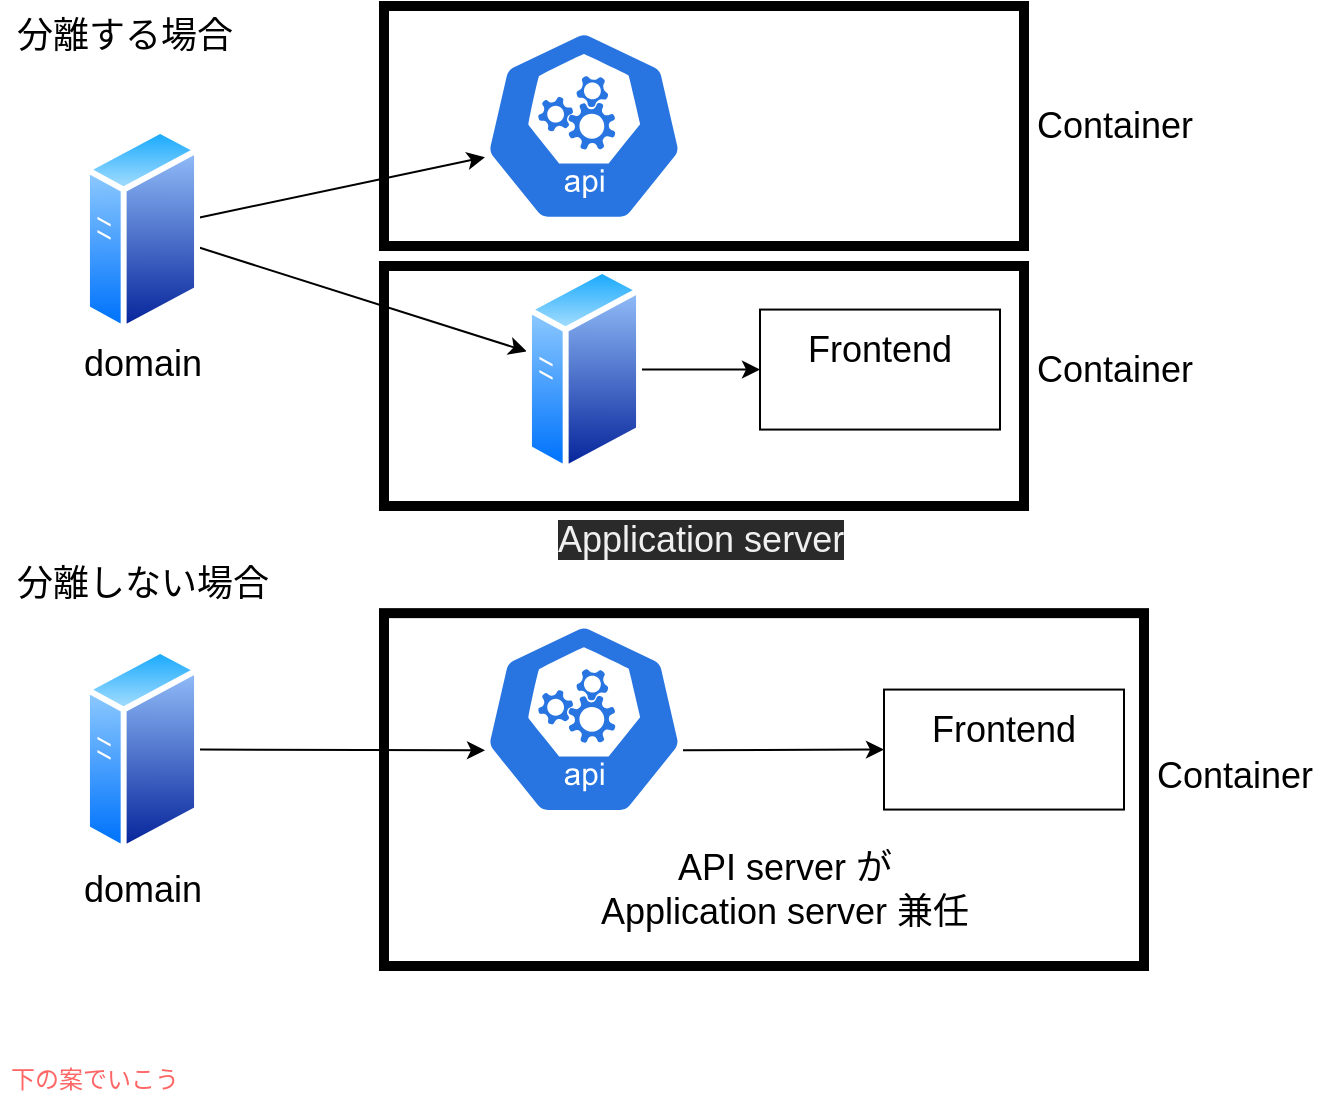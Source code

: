 <mxfile>
    <diagram id="2VRwBY5XcnSWUHYAnTFd" name="Page-1">
        <mxGraphModel dx="447" dy="691" grid="0" gridSize="10" guides="1" tooltips="1" connect="1" arrows="1" fold="1" page="1" pageScale="1" pageWidth="827" pageHeight="1169" math="0" shadow="0">
            <root>
                <mxCell id="0"/>
                <mxCell id="1" parent="0"/>
                <mxCell id="58" value="" style="whiteSpace=wrap;html=1;fontSize=18;fillColor=none;strokeColor=#000000;strokeWidth=5;" parent="1" vertex="1">
                    <mxGeometry x="200" y="30" width="320" height="120" as="geometry"/>
                </mxCell>
                <mxCell id="38" value="" style="edgeStyle=none;html=1;" parent="1" source="33" target="37" edge="1">
                    <mxGeometry relative="1" as="geometry"/>
                </mxCell>
                <mxCell id="43" value="" style="edgeStyle=none;html=1;entryX=0.005;entryY=0.63;entryDx=0;entryDy=0;entryPerimeter=0;" parent="1" source="33" target="39" edge="1">
                    <mxGeometry relative="1" as="geometry">
                        <mxPoint x="240" y="60.005" as="targetPoint"/>
                    </mxGeometry>
                </mxCell>
                <mxCell id="33" value="" style="aspect=fixed;perimeter=ellipsePerimeter;html=1;align=center;shadow=0;dashed=0;spacingTop=3;image;image=img/lib/active_directory/generic_server.svg;" parent="1" vertex="1">
                    <mxGeometry x="50" y="90" width="58" height="103.57" as="geometry"/>
                </mxCell>
                <mxCell id="45" value="" style="edgeStyle=none;html=1;" parent="1" source="37" target="44" edge="1">
                    <mxGeometry relative="1" as="geometry"/>
                </mxCell>
                <mxCell id="37" value="" style="aspect=fixed;perimeter=ellipsePerimeter;html=1;align=center;shadow=0;dashed=0;spacingTop=3;image;image=img/lib/active_directory/generic_server.svg;" parent="1" vertex="1">
                    <mxGeometry x="271" y="160" width="58" height="103.57" as="geometry"/>
                </mxCell>
                <mxCell id="39" value="" style="sketch=0;html=1;dashed=0;whitespace=wrap;fillColor=#2875E2;strokeColor=#ffffff;points=[[0.005,0.63,0],[0.1,0.2,0],[0.9,0.2,0],[0.5,0,0],[0.995,0.63,0],[0.72,0.99,0],[0.5,1,0],[0.28,0.99,0]];shape=mxgraph.kubernetes.icon;prIcon=api" parent="1" vertex="1">
                    <mxGeometry x="250" y="30" width="100" height="120" as="geometry"/>
                </mxCell>
                <mxCell id="44" value="&lt;font style=&quot;font-size: 18px&quot;&gt;Frontend&lt;/font&gt;" style="whiteSpace=wrap;html=1;verticalAlign=top;shadow=0;dashed=0;spacingTop=3;labelBackgroundColor=default;" parent="1" vertex="1">
                    <mxGeometry x="388" y="181.785" width="120" height="60" as="geometry"/>
                </mxCell>
                <mxCell id="47" value="" style="edgeStyle=none;html=1;entryX=0.005;entryY=0.63;entryDx=0;entryDy=0;entryPerimeter=0;" parent="1" source="48" target="51" edge="1">
                    <mxGeometry relative="1" as="geometry">
                        <mxPoint x="240" y="310.005" as="targetPoint"/>
                    </mxGeometry>
                </mxCell>
                <mxCell id="48" value="" style="aspect=fixed;perimeter=ellipsePerimeter;html=1;align=center;shadow=0;dashed=0;spacingTop=3;image;image=img/lib/active_directory/generic_server.svg;" parent="1" vertex="1">
                    <mxGeometry x="50" y="350" width="58" height="103.57" as="geometry"/>
                </mxCell>
                <mxCell id="54" value="" style="edgeStyle=none;html=1;fontSize=18;entryX=0;entryY=0.5;entryDx=0;entryDy=0;exitX=0.995;exitY=0.63;exitDx=0;exitDy=0;exitPerimeter=0;" parent="1" source="51" target="52" edge="1">
                    <mxGeometry relative="1" as="geometry">
                        <mxPoint x="480" y="374.78" as="targetPoint"/>
                    </mxGeometry>
                </mxCell>
                <mxCell id="51" value="" style="sketch=0;html=1;dashed=0;whitespace=wrap;fillColor=#2875E2;strokeColor=#ffffff;points=[[0.005,0.63,0],[0.1,0.2,0],[0.9,0.2,0],[0.5,0,0],[0.995,0.63,0],[0.72,0.99,0],[0.5,1,0],[0.28,0.99,0]];shape=mxgraph.kubernetes.icon;prIcon=api" parent="1" vertex="1">
                    <mxGeometry x="250" y="326.57" width="100" height="120" as="geometry"/>
                </mxCell>
                <mxCell id="52" value="&lt;font style=&quot;font-size: 18px&quot;&gt;Frontend&lt;/font&gt;" style="whiteSpace=wrap;html=1;verticalAlign=top;shadow=0;dashed=0;spacingTop=3;labelBackgroundColor=default;" parent="1" vertex="1">
                    <mxGeometry x="450" y="371.785" width="120" height="60" as="geometry"/>
                </mxCell>
                <mxCell id="55" value="API server が &lt;br&gt;Application server 兼任" style="text;html=1;align=center;verticalAlign=middle;resizable=0;points=[];autosize=1;strokeColor=none;fillColor=none;fontSize=18;" parent="1" vertex="1">
                    <mxGeometry x="300" y="446.57" width="200" height="50" as="geometry"/>
                </mxCell>
                <mxCell id="56" value="&lt;span style=&quot;color: rgb(240 , 240 , 240) ; font-family: &amp;#34;helvetica&amp;#34; ; font-size: 18px ; font-style: normal ; font-weight: 400 ; letter-spacing: normal ; text-align: center ; text-indent: 0px ; text-transform: none ; word-spacing: 0px ; background-color: rgb(42 , 42 , 42) ; display: inline ; float: none&quot;&gt;Application server&lt;br&gt;&lt;/span&gt;" style="text;whiteSpace=wrap;html=1;fontSize=18;" parent="1" vertex="1">
                    <mxGeometry x="285" y="280" width="150" height="40" as="geometry"/>
                </mxCell>
                <mxCell id="59" value="" style="whiteSpace=wrap;html=1;fontSize=18;fillColor=none;strokeColor=#000000;strokeWidth=5;" parent="1" vertex="1">
                    <mxGeometry x="200" y="160" width="320" height="120" as="geometry"/>
                </mxCell>
                <mxCell id="60" value="" style="whiteSpace=wrap;html=1;fontSize=18;fillColor=none;strokeColor=#000000;strokeWidth=5;" parent="1" vertex="1">
                    <mxGeometry x="200" y="333.57" width="380" height="176.43" as="geometry"/>
                </mxCell>
                <mxCell id="61" value="Container" style="text;html=1;align=center;verticalAlign=middle;resizable=0;points=[];autosize=1;strokeColor=none;fillColor=none;fontSize=18;" parent="1" vertex="1">
                    <mxGeometry x="520" y="75" width="90" height="30" as="geometry"/>
                </mxCell>
                <mxCell id="62" value="Container" style="text;html=1;align=center;verticalAlign=middle;resizable=0;points=[];autosize=1;strokeColor=none;fillColor=none;fontSize=18;" parent="1" vertex="1">
                    <mxGeometry x="520" y="196.78" width="90" height="30" as="geometry"/>
                </mxCell>
                <mxCell id="63" value="Container" style="text;html=1;align=center;verticalAlign=middle;resizable=0;points=[];autosize=1;strokeColor=none;fillColor=none;fontSize=18;" parent="1" vertex="1">
                    <mxGeometry x="580" y="400" width="90" height="30" as="geometry"/>
                </mxCell>
                <mxCell id="64" value="domain" style="text;html=1;align=center;verticalAlign=middle;resizable=0;points=[];autosize=1;strokeColor=none;fillColor=none;fontSize=18;" parent="1" vertex="1">
                    <mxGeometry x="44" y="193.57" width="70" height="30" as="geometry"/>
                </mxCell>
                <mxCell id="65" value="domain" style="text;html=1;align=center;verticalAlign=middle;resizable=0;points=[];autosize=1;strokeColor=none;fillColor=none;fontSize=18;" parent="1" vertex="1">
                    <mxGeometry x="44" y="456.57" width="70" height="30" as="geometry"/>
                </mxCell>
                <mxCell id="66" value="分離する場合" style="text;html=1;align=center;verticalAlign=middle;resizable=0;points=[];autosize=1;strokeColor=none;fillColor=none;fontSize=18;" parent="1" vertex="1">
                    <mxGeometry x="10" y="30" width="120" height="30" as="geometry"/>
                </mxCell>
                <mxCell id="67" value="分離しない場合" style="text;html=1;align=center;verticalAlign=middle;resizable=0;points=[];autosize=1;strokeColor=none;fillColor=none;fontSize=18;" parent="1" vertex="1">
                    <mxGeometry x="9" y="303.57" width="140" height="30" as="geometry"/>
                </mxCell>
                <mxCell id="68" value="&lt;font color=&quot;#ff6666&quot;&gt;下の案でいこう&lt;/font&gt;" style="text;html=1;align=center;verticalAlign=middle;resizable=0;points=[];autosize=1;strokeColor=none;fillColor=none;" vertex="1" parent="1">
                    <mxGeometry x="8" y="558" width="94" height="18" as="geometry"/>
                </mxCell>
            </root>
        </mxGraphModel>
    </diagram>
</mxfile>